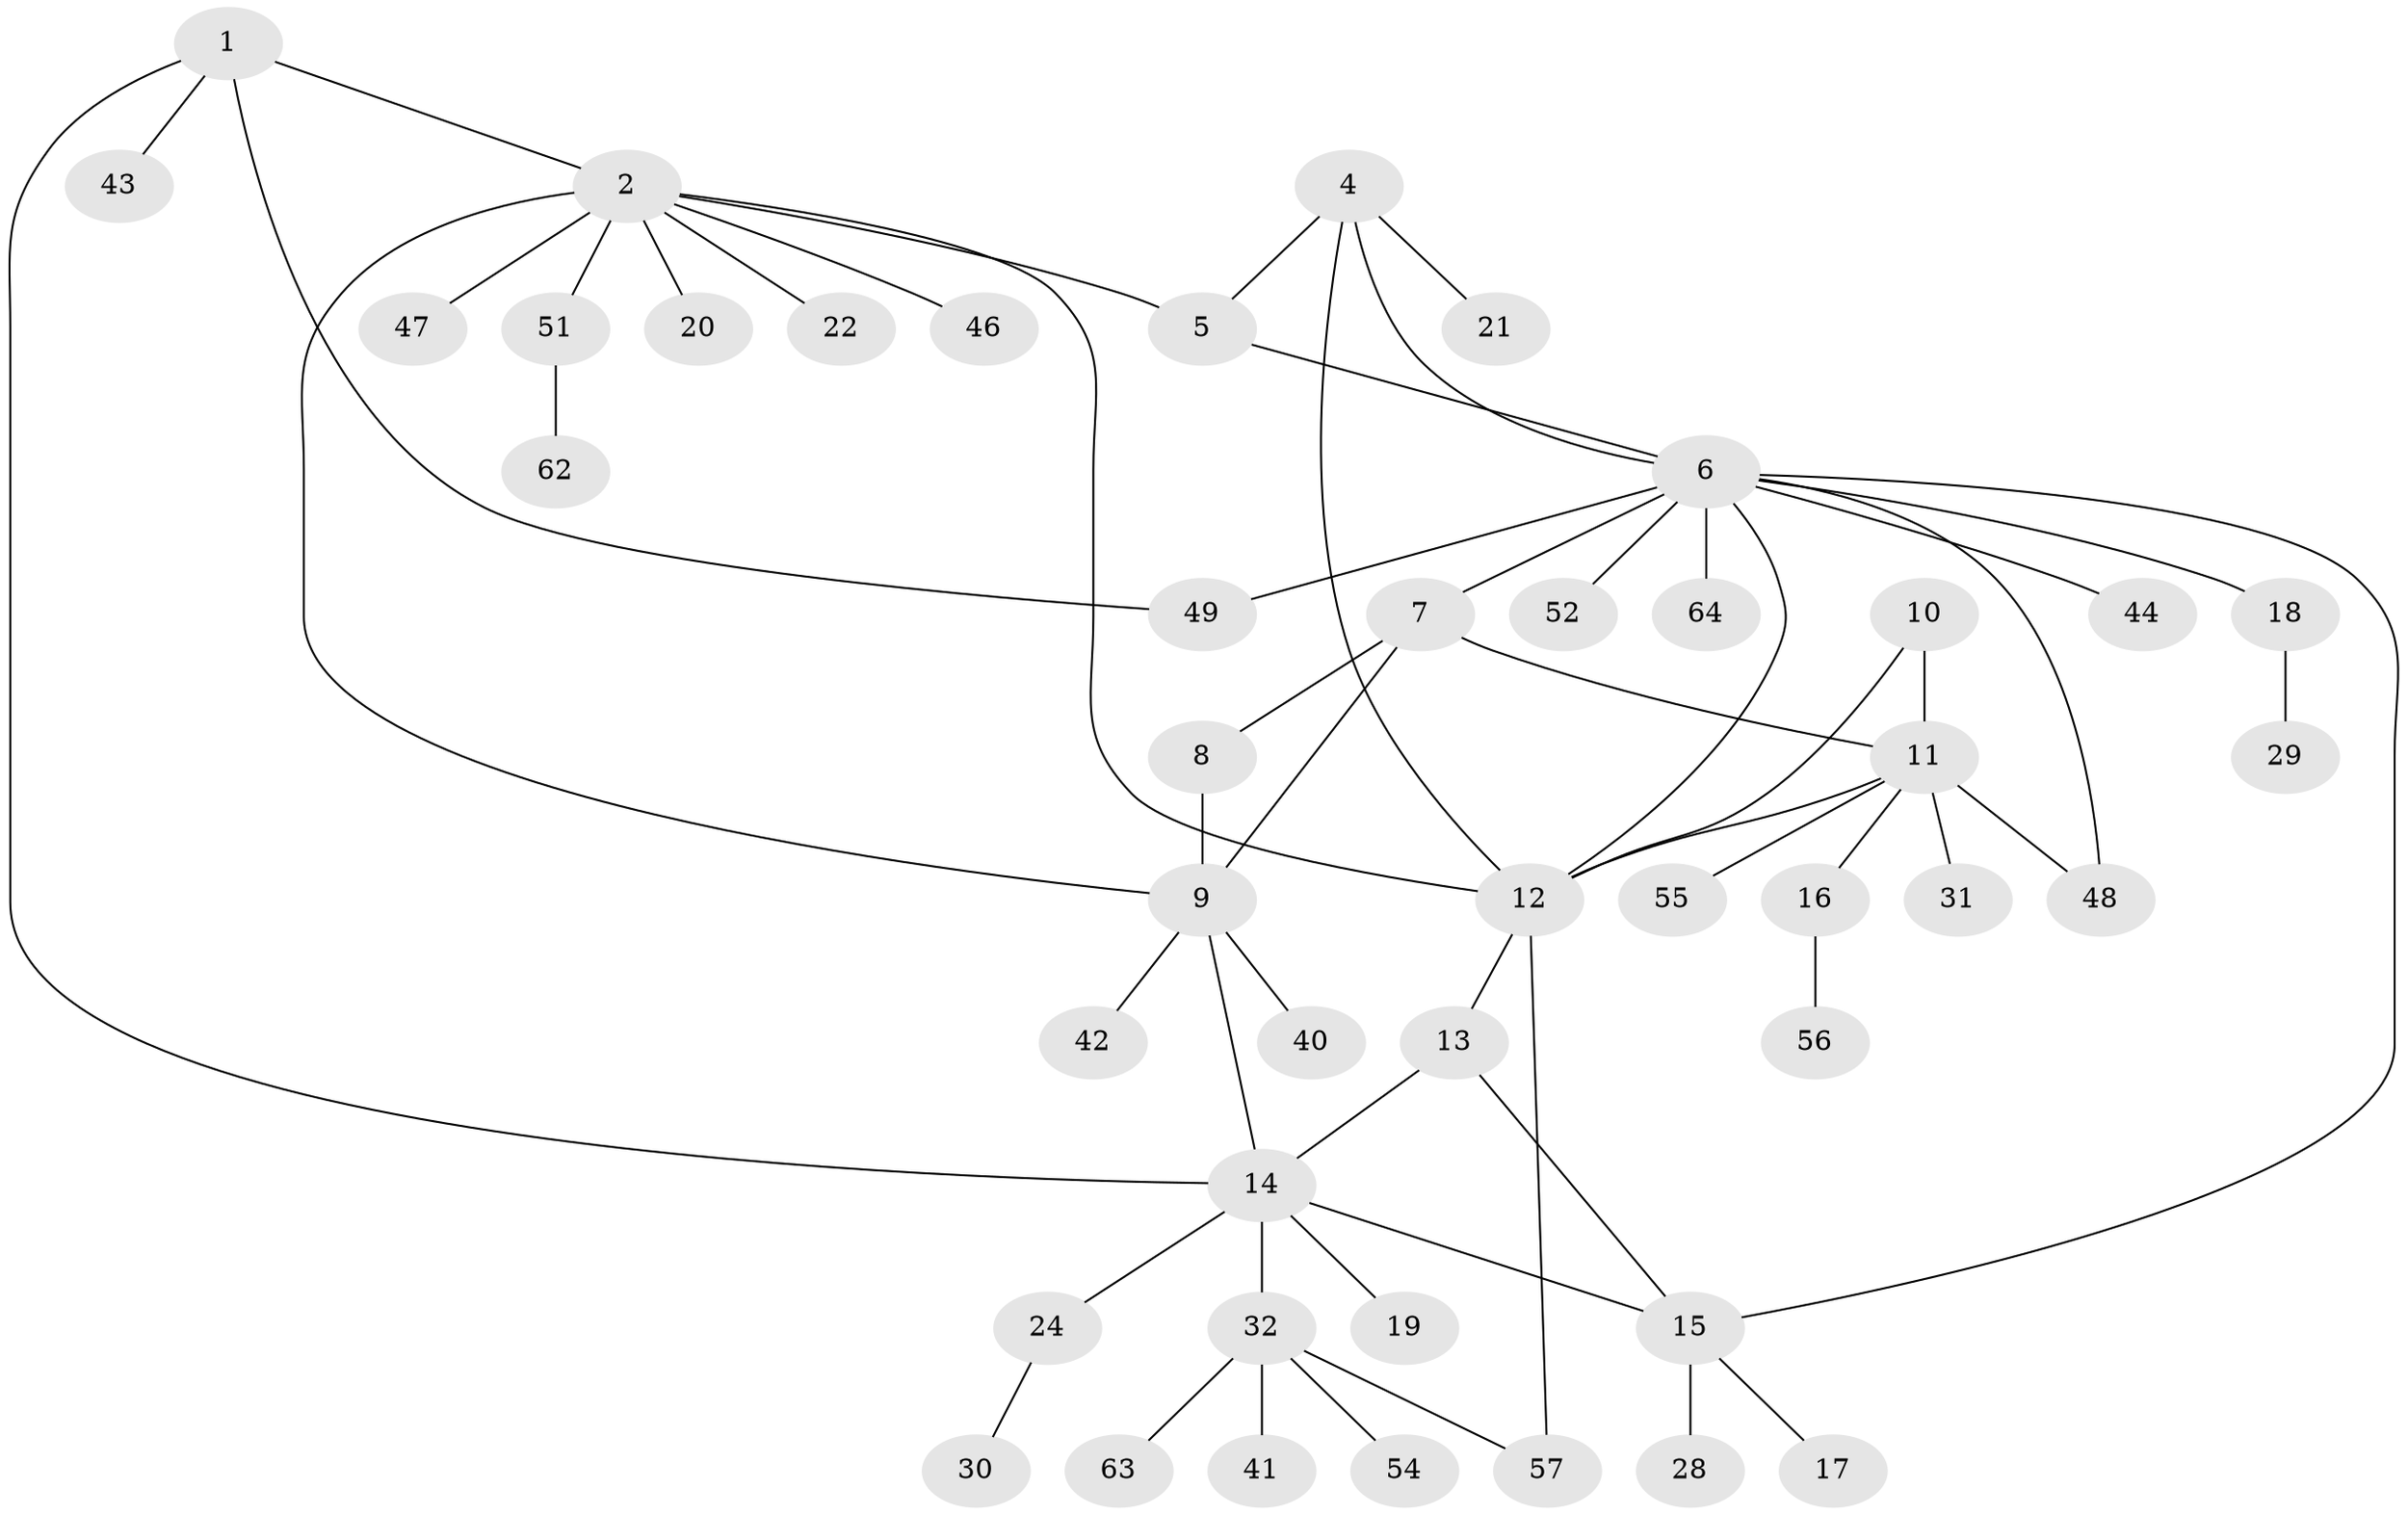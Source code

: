 // original degree distribution, {6: 0.06153846153846154, 5: 0.03076923076923077, 4: 0.03076923076923077, 12: 0.015384615384615385, 3: 0.07692307692307693, 7: 0.03076923076923077, 2: 0.18461538461538463, 8: 0.03076923076923077, 1: 0.5384615384615384}
// Generated by graph-tools (version 1.1) at 2025/42/03/06/25 10:42:06]
// undirected, 45 vertices, 58 edges
graph export_dot {
graph [start="1"]
  node [color=gray90,style=filled];
  1 [super="+37"];
  2 [super="+3"];
  4 [super="+38"];
  5 [super="+61"];
  6 [super="+60"];
  7 [super="+35"];
  8 [super="+53"];
  9 [super="+23"];
  10;
  11 [super="+58"];
  12 [super="+27"];
  13;
  14 [super="+25"];
  15 [super="+39"];
  16 [super="+33"];
  17 [super="+50"];
  18 [super="+34"];
  19;
  20;
  21;
  22 [super="+36"];
  24 [super="+26"];
  28;
  29;
  30;
  31;
  32 [super="+45"];
  40 [super="+65"];
  41;
  42;
  43;
  44;
  46;
  47;
  48;
  49;
  51 [super="+59"];
  52;
  54;
  55;
  56;
  57;
  62;
  63;
  64;
  1 -- 2 [weight=2];
  1 -- 14;
  1 -- 43;
  1 -- 49;
  2 -- 9;
  2 -- 12;
  2 -- 20;
  2 -- 47;
  2 -- 51;
  2 -- 5;
  2 -- 22;
  2 -- 46;
  4 -- 5;
  4 -- 6;
  4 -- 21;
  4 -- 12;
  5 -- 6;
  6 -- 7;
  6 -- 12;
  6 -- 15;
  6 -- 18;
  6 -- 44;
  6 -- 48;
  6 -- 49;
  6 -- 52;
  6 -- 64;
  7 -- 8;
  7 -- 9;
  7 -- 11;
  8 -- 9;
  9 -- 14;
  9 -- 40;
  9 -- 42;
  10 -- 11;
  10 -- 12;
  11 -- 12;
  11 -- 16;
  11 -- 31;
  11 -- 48;
  11 -- 55;
  12 -- 13;
  12 -- 57;
  13 -- 14;
  13 -- 15;
  14 -- 15;
  14 -- 19;
  14 -- 24;
  14 -- 32;
  15 -- 17;
  15 -- 28;
  16 -- 56;
  18 -- 29;
  24 -- 30;
  32 -- 41;
  32 -- 57;
  32 -- 54;
  32 -- 63;
  51 -- 62;
}
